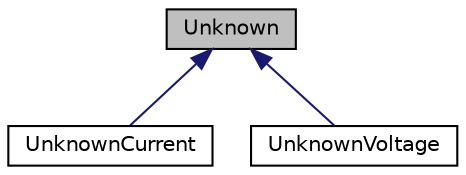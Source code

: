 digraph "Unknown"
{
 // LATEX_PDF_SIZE
  edge [fontname="Helvetica",fontsize="10",labelfontname="Helvetica",labelfontsize="10"];
  node [fontname="Helvetica",fontsize="10",shape=record];
  Node1 [label="Unknown",height=0.2,width=0.4,color="black", fillcolor="grey75", style="filled", fontcolor="black",tooltip="Base class for unknown values."];
  Node1 -> Node2 [dir="back",color="midnightblue",fontsize="10",style="solid",fontname="Helvetica"];
  Node2 [label="UnknownCurrent",height=0.2,width=0.4,color="black", fillcolor="white", style="filled",URL="$classUnknownCurrent.html",tooltip="Stores an MNAComponent for which the current is unknown."];
  Node1 -> Node3 [dir="back",color="midnightblue",fontsize="10",style="solid",fontname="Helvetica"];
  Node3 [label="UnknownVoltage",height=0.2,width=0.4,color="black", fillcolor="white", style="filled",URL="$classUnknownVoltage.html",tooltip="Stores a node for which the voltage is unknown."];
}
